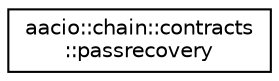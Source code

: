 digraph "Graphical Class Hierarchy"
{
  edge [fontname="Helvetica",fontsize="10",labelfontname="Helvetica",labelfontsize="10"];
  node [fontname="Helvetica",fontsize="10",shape=record];
  rankdir="LR";
  Node0 [label="aacio::chain::contracts\l::passrecovery",height=0.2,width=0.4,color="black", fillcolor="white", style="filled",URL="$structaacio_1_1chain_1_1contracts_1_1passrecovery.html"];
}
